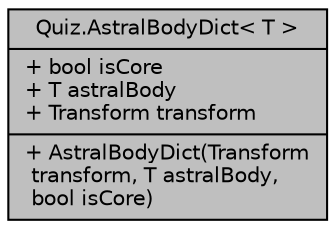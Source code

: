 digraph "Quiz.AstralBodyDict&lt; T &gt;"
{
 // INTERACTIVE_SVG=YES
 // LATEX_PDF_SIZE
  edge [fontname="Helvetica",fontsize="10",labelfontname="Helvetica",labelfontsize="10"];
  node [fontname="Helvetica",fontsize="10",shape=record];
  Node1 [label="{Quiz.AstralBodyDict\< T \>\n|+ bool isCore\l+ T astralBody\l+ Transform transform\l|+  AstralBodyDict(Transform\l transform, T astralBody,\l bool isCore)\l}",height=0.2,width=0.4,color="black", fillcolor="grey75", style="filled", fontcolor="black",tooltip="星体数据传递"];
}
